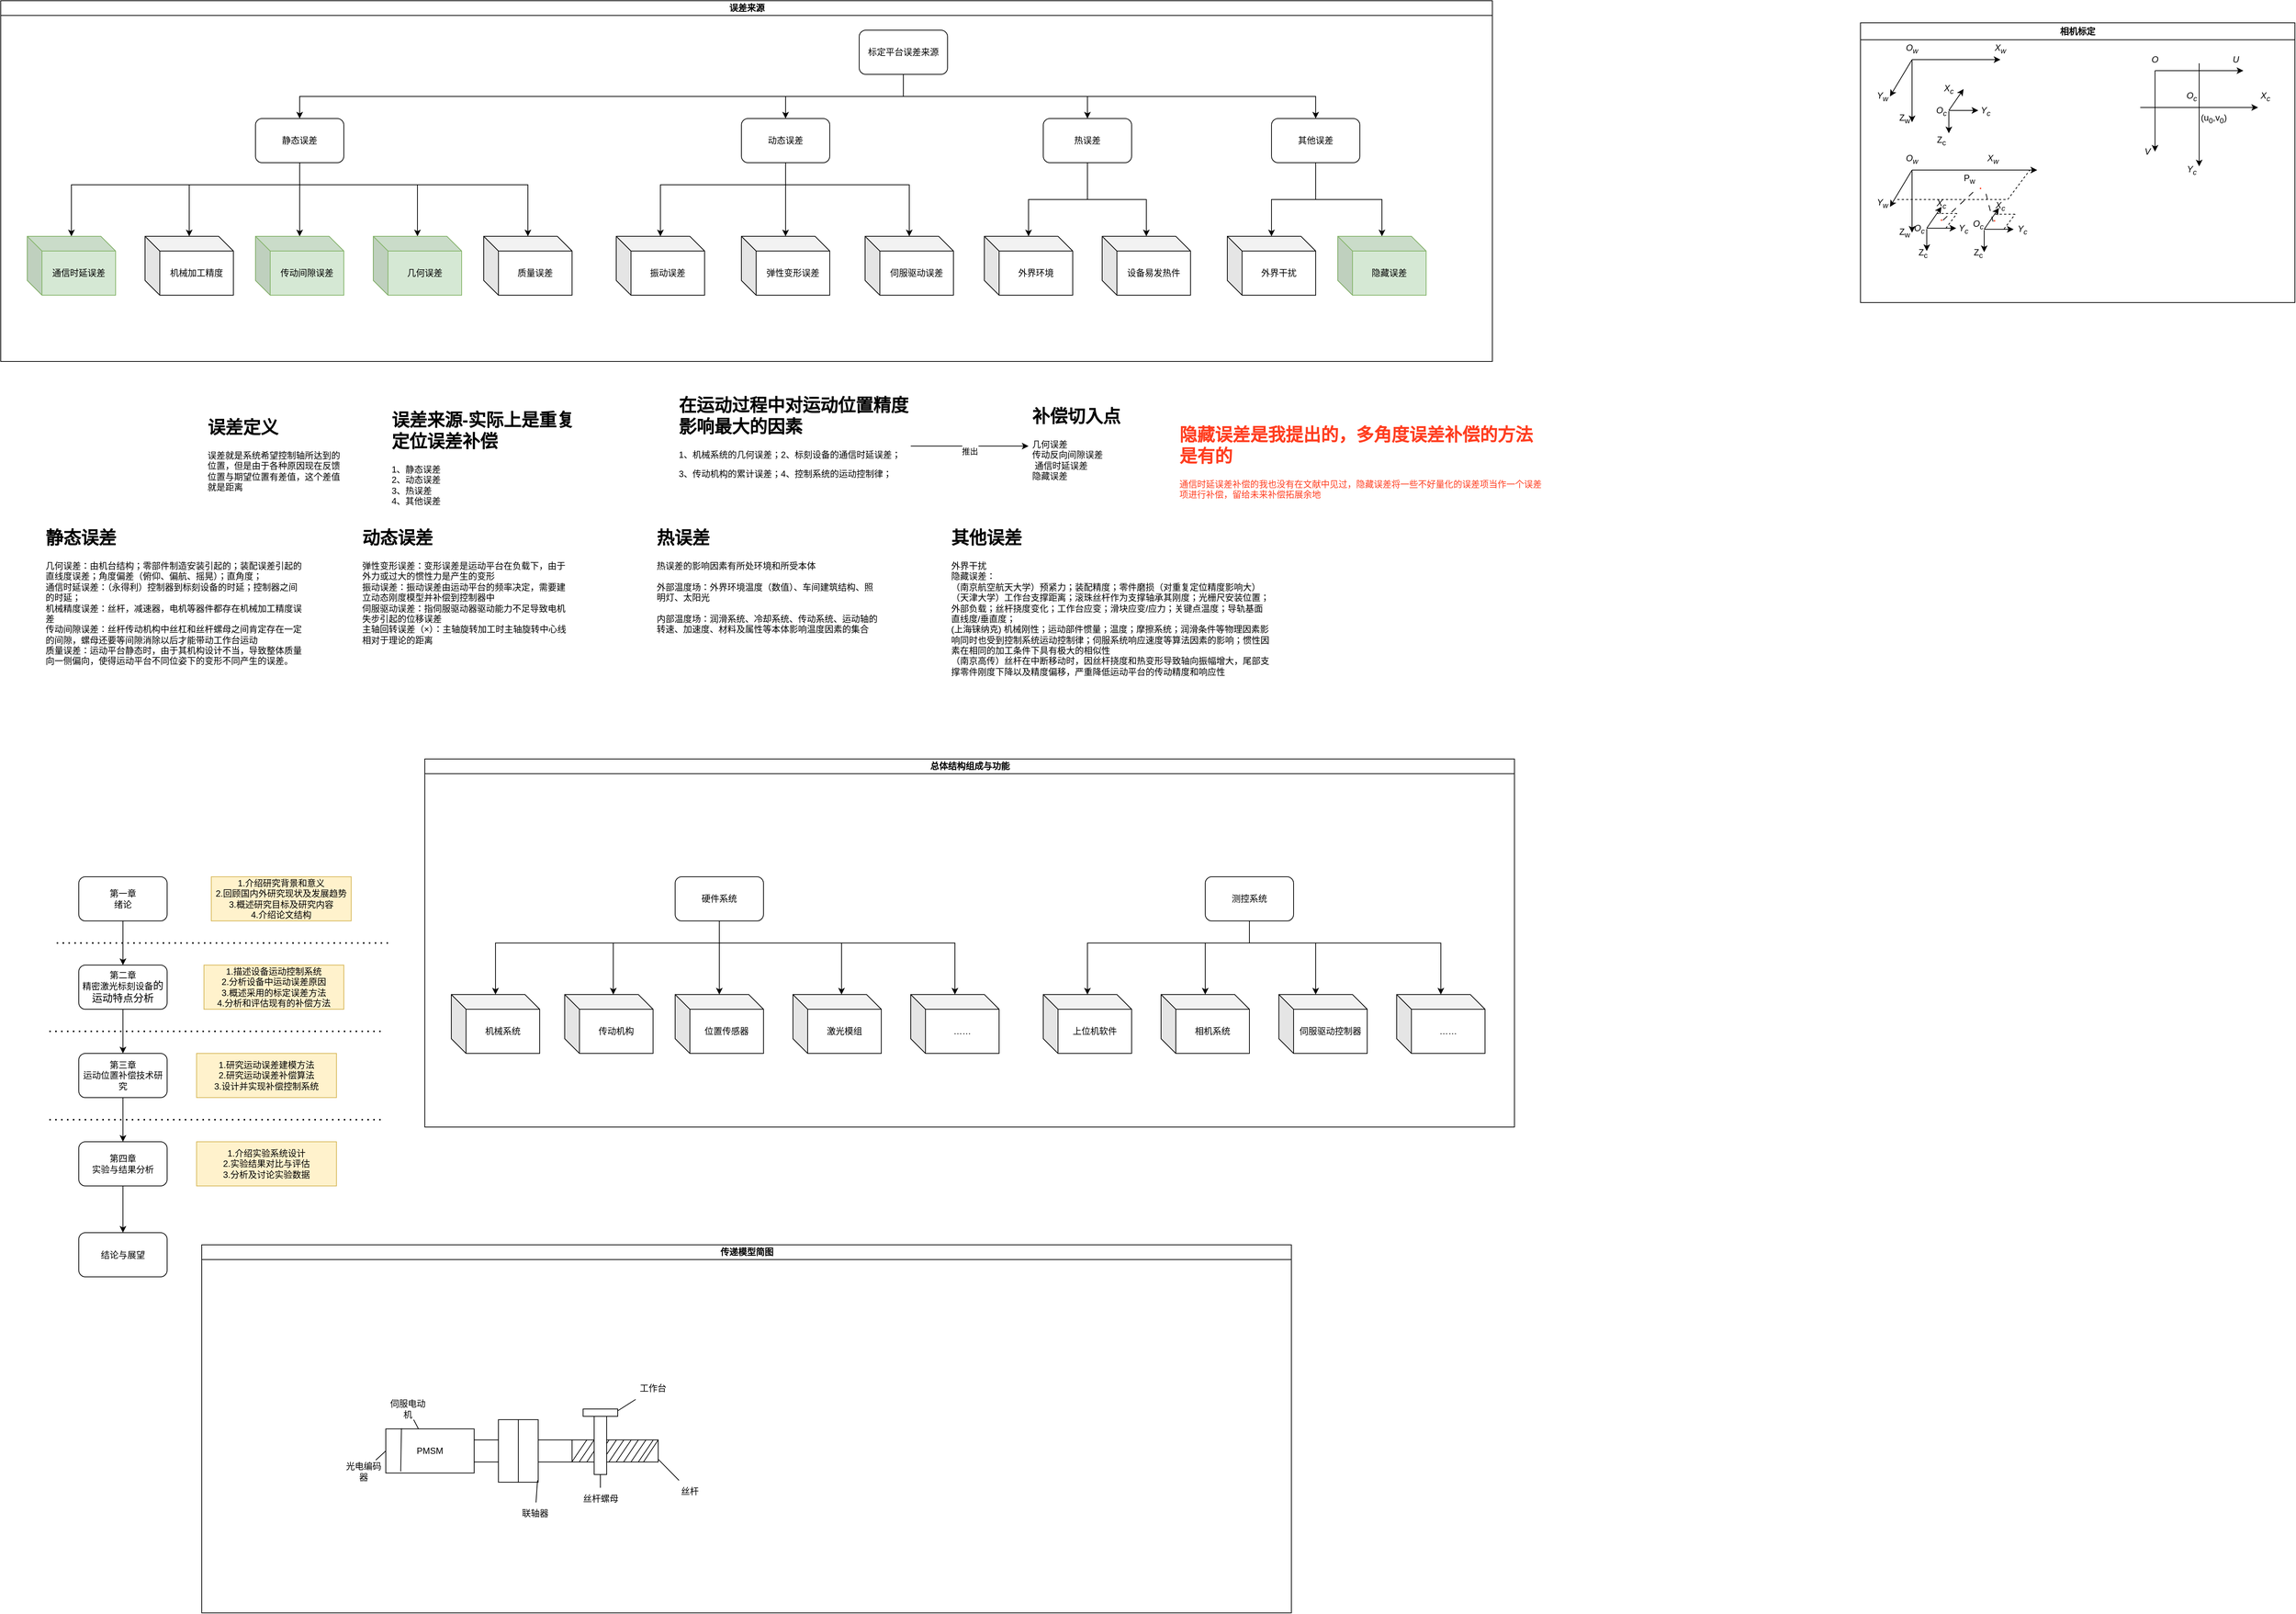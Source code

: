 <mxfile version="22.1.16" type="github">
  <diagram id="prtHgNgQTEPvFCAcTncT" name="Page-1">
    <mxGraphModel dx="695" dy="561" grid="1" gridSize="10" guides="1" tooltips="1" connect="1" arrows="1" fold="1" page="1" pageScale="1" pageWidth="827" pageHeight="1169" math="0" shadow="0">
      <root>
        <mxCell id="0" />
        <mxCell id="1" parent="0" />
        <mxCell id="dNxyNK7c78bLwvsdeMH5-11" value="误差来源" style="swimlane;html=1;startSize=20;horizontal=1;containerType=tree;glass=0;" parent="1" vertex="1">
          <mxGeometry x="34" y="50" width="2026" height="490" as="geometry" />
        </mxCell>
        <mxCell id="ux9FGk7YxiCrDKr7o1Dm-57" style="edgeStyle=orthogonalEdgeStyle;rounded=0;orthogonalLoop=1;jettySize=auto;html=1;" parent="dNxyNK7c78bLwvsdeMH5-11" source="ux9FGk7YxiCrDKr7o1Dm-8" target="ux9FGk7YxiCrDKr7o1Dm-9" edge="1">
          <mxGeometry relative="1" as="geometry">
            <Array as="points">
              <mxPoint x="1226" y="130" />
              <mxPoint x="406" y="130" />
            </Array>
          </mxGeometry>
        </mxCell>
        <mxCell id="ux9FGk7YxiCrDKr7o1Dm-58" style="edgeStyle=orthogonalEdgeStyle;rounded=0;orthogonalLoop=1;jettySize=auto;html=1;" parent="dNxyNK7c78bLwvsdeMH5-11" source="ux9FGk7YxiCrDKr7o1Dm-8" target="ux9FGk7YxiCrDKr7o1Dm-10" edge="1">
          <mxGeometry relative="1" as="geometry">
            <Array as="points">
              <mxPoint x="1226" y="130" />
              <mxPoint x="1066" y="130" />
            </Array>
          </mxGeometry>
        </mxCell>
        <mxCell id="ux9FGk7YxiCrDKr7o1Dm-59" style="edgeStyle=orthogonalEdgeStyle;rounded=0;orthogonalLoop=1;jettySize=auto;html=1;" parent="dNxyNK7c78bLwvsdeMH5-11" source="ux9FGk7YxiCrDKr7o1Dm-8" target="ux9FGk7YxiCrDKr7o1Dm-11" edge="1">
          <mxGeometry relative="1" as="geometry">
            <Array as="points">
              <mxPoint x="1226" y="130" />
              <mxPoint x="1476" y="130" />
            </Array>
          </mxGeometry>
        </mxCell>
        <mxCell id="ux9FGk7YxiCrDKr7o1Dm-60" style="edgeStyle=orthogonalEdgeStyle;rounded=0;orthogonalLoop=1;jettySize=auto;html=1;" parent="dNxyNK7c78bLwvsdeMH5-11" source="ux9FGk7YxiCrDKr7o1Dm-8" target="ux9FGk7YxiCrDKr7o1Dm-12" edge="1">
          <mxGeometry relative="1" as="geometry">
            <Array as="points">
              <mxPoint x="1226" y="130" />
              <mxPoint x="1786" y="130" />
            </Array>
          </mxGeometry>
        </mxCell>
        <mxCell id="ux9FGk7YxiCrDKr7o1Dm-8" value="标定平台误差来源" style="rounded=1;whiteSpace=wrap;html=1;" parent="dNxyNK7c78bLwvsdeMH5-11" vertex="1">
          <mxGeometry x="1166" y="40" width="120" height="60" as="geometry" />
        </mxCell>
        <mxCell id="ux9FGk7YxiCrDKr7o1Dm-45" style="edgeStyle=orthogonalEdgeStyle;rounded=0;orthogonalLoop=1;jettySize=auto;html=1;" parent="dNxyNK7c78bLwvsdeMH5-11" source="ux9FGk7YxiCrDKr7o1Dm-9" target="ux9FGk7YxiCrDKr7o1Dm-13" edge="1">
          <mxGeometry relative="1" as="geometry">
            <Array as="points">
              <mxPoint x="406" y="250" />
              <mxPoint x="96" y="250" />
            </Array>
          </mxGeometry>
        </mxCell>
        <mxCell id="ux9FGk7YxiCrDKr7o1Dm-46" style="edgeStyle=orthogonalEdgeStyle;rounded=0;orthogonalLoop=1;jettySize=auto;html=1;" parent="dNxyNK7c78bLwvsdeMH5-11" source="ux9FGk7YxiCrDKr7o1Dm-9" target="ux9FGk7YxiCrDKr7o1Dm-14" edge="1">
          <mxGeometry relative="1" as="geometry">
            <Array as="points">
              <mxPoint x="406" y="250" />
              <mxPoint x="256" y="250" />
            </Array>
          </mxGeometry>
        </mxCell>
        <mxCell id="ux9FGk7YxiCrDKr7o1Dm-47" style="edgeStyle=orthogonalEdgeStyle;rounded=0;orthogonalLoop=1;jettySize=auto;html=1;" parent="dNxyNK7c78bLwvsdeMH5-11" source="ux9FGk7YxiCrDKr7o1Dm-9" target="ux9FGk7YxiCrDKr7o1Dm-18" edge="1">
          <mxGeometry relative="1" as="geometry" />
        </mxCell>
        <mxCell id="ux9FGk7YxiCrDKr7o1Dm-48" style="edgeStyle=orthogonalEdgeStyle;rounded=0;orthogonalLoop=1;jettySize=auto;html=1;" parent="dNxyNK7c78bLwvsdeMH5-11" source="ux9FGk7YxiCrDKr7o1Dm-9" target="ux9FGk7YxiCrDKr7o1Dm-19" edge="1">
          <mxGeometry relative="1" as="geometry">
            <Array as="points">
              <mxPoint x="406" y="250" />
              <mxPoint x="566" y="250" />
            </Array>
          </mxGeometry>
        </mxCell>
        <mxCell id="ux9FGk7YxiCrDKr7o1Dm-49" style="edgeStyle=orthogonalEdgeStyle;rounded=0;orthogonalLoop=1;jettySize=auto;html=1;" parent="dNxyNK7c78bLwvsdeMH5-11" source="ux9FGk7YxiCrDKr7o1Dm-9" target="ux9FGk7YxiCrDKr7o1Dm-37" edge="1">
          <mxGeometry relative="1" as="geometry">
            <Array as="points">
              <mxPoint x="406" y="250" />
              <mxPoint x="716" y="250" />
            </Array>
          </mxGeometry>
        </mxCell>
        <mxCell id="ux9FGk7YxiCrDKr7o1Dm-9" value="&lt;span style=&quot;color: rgb(0, 0, 0); font-family: Helvetica; font-size: 12px; font-style: normal; font-variant-ligatures: normal; font-variant-caps: normal; font-weight: 400; letter-spacing: normal; orphans: 2; text-align: center; text-indent: 0px; text-transform: none; widows: 2; word-spacing: 0px; -webkit-text-stroke-width: 0px; background-color: rgb(251, 251, 251); text-decoration-thickness: initial; text-decoration-style: initial; text-decoration-color: initial; float: none; display: inline !important;&quot;&gt;静态误差&lt;/span&gt;" style="rounded=1;whiteSpace=wrap;html=1;" parent="dNxyNK7c78bLwvsdeMH5-11" vertex="1">
          <mxGeometry x="346" y="160" width="120" height="60" as="geometry" />
        </mxCell>
        <mxCell id="ux9FGk7YxiCrDKr7o1Dm-50" style="edgeStyle=orthogonalEdgeStyle;rounded=0;orthogonalLoop=1;jettySize=auto;html=1;" parent="dNxyNK7c78bLwvsdeMH5-11" source="ux9FGk7YxiCrDKr7o1Dm-10" target="ux9FGk7YxiCrDKr7o1Dm-38" edge="1">
          <mxGeometry relative="1" as="geometry">
            <Array as="points">
              <mxPoint x="1066" y="250" />
              <mxPoint x="896" y="250" />
            </Array>
          </mxGeometry>
        </mxCell>
        <mxCell id="ux9FGk7YxiCrDKr7o1Dm-51" style="edgeStyle=orthogonalEdgeStyle;rounded=0;orthogonalLoop=1;jettySize=auto;html=1;" parent="dNxyNK7c78bLwvsdeMH5-11" source="ux9FGk7YxiCrDKr7o1Dm-10" target="ux9FGk7YxiCrDKr7o1Dm-39" edge="1">
          <mxGeometry relative="1" as="geometry" />
        </mxCell>
        <mxCell id="ux9FGk7YxiCrDKr7o1Dm-52" style="edgeStyle=orthogonalEdgeStyle;rounded=0;orthogonalLoop=1;jettySize=auto;html=1;" parent="dNxyNK7c78bLwvsdeMH5-11" source="ux9FGk7YxiCrDKr7o1Dm-10" target="ux9FGk7YxiCrDKr7o1Dm-40" edge="1">
          <mxGeometry relative="1" as="geometry">
            <Array as="points">
              <mxPoint x="1066" y="250" />
              <mxPoint x="1234" y="250" />
            </Array>
          </mxGeometry>
        </mxCell>
        <mxCell id="ux9FGk7YxiCrDKr7o1Dm-10" value="动态误差" style="rounded=1;whiteSpace=wrap;html=1;" parent="dNxyNK7c78bLwvsdeMH5-11" vertex="1">
          <mxGeometry x="1006" y="160" width="120" height="60" as="geometry" />
        </mxCell>
        <mxCell id="ux9FGk7YxiCrDKr7o1Dm-53" style="edgeStyle=orthogonalEdgeStyle;rounded=0;orthogonalLoop=1;jettySize=auto;html=1;" parent="dNxyNK7c78bLwvsdeMH5-11" source="ux9FGk7YxiCrDKr7o1Dm-11" target="ux9FGk7YxiCrDKr7o1Dm-15" edge="1">
          <mxGeometry relative="1" as="geometry" />
        </mxCell>
        <mxCell id="ux9FGk7YxiCrDKr7o1Dm-54" style="edgeStyle=orthogonalEdgeStyle;rounded=0;orthogonalLoop=1;jettySize=auto;html=1;" parent="dNxyNK7c78bLwvsdeMH5-11" source="ux9FGk7YxiCrDKr7o1Dm-11" target="ux9FGk7YxiCrDKr7o1Dm-16" edge="1">
          <mxGeometry relative="1" as="geometry" />
        </mxCell>
        <mxCell id="ux9FGk7YxiCrDKr7o1Dm-11" value="热误差" style="rounded=1;whiteSpace=wrap;html=1;" parent="dNxyNK7c78bLwvsdeMH5-11" vertex="1">
          <mxGeometry x="1416" y="160" width="120" height="60" as="geometry" />
        </mxCell>
        <mxCell id="ux9FGk7YxiCrDKr7o1Dm-55" style="edgeStyle=orthogonalEdgeStyle;rounded=0;orthogonalLoop=1;jettySize=auto;html=1;" parent="dNxyNK7c78bLwvsdeMH5-11" source="ux9FGk7YxiCrDKr7o1Dm-12" target="ux9FGk7YxiCrDKr7o1Dm-21" edge="1">
          <mxGeometry relative="1" as="geometry" />
        </mxCell>
        <mxCell id="ux9FGk7YxiCrDKr7o1Dm-56" style="edgeStyle=orthogonalEdgeStyle;rounded=0;orthogonalLoop=1;jettySize=auto;html=1;" parent="dNxyNK7c78bLwvsdeMH5-11" source="ux9FGk7YxiCrDKr7o1Dm-12" target="ux9FGk7YxiCrDKr7o1Dm-35" edge="1">
          <mxGeometry relative="1" as="geometry" />
        </mxCell>
        <mxCell id="ux9FGk7YxiCrDKr7o1Dm-12" value="其他误差" style="rounded=1;whiteSpace=wrap;html=1;" parent="dNxyNK7c78bLwvsdeMH5-11" vertex="1">
          <mxGeometry x="1726" y="160" width="120" height="60" as="geometry" />
        </mxCell>
        <mxCell id="ux9FGk7YxiCrDKr7o1Dm-13" value="通信时延误差" style="shape=cube;whiteSpace=wrap;html=1;boundedLbl=1;backgroundOutline=1;darkOpacity=0.05;darkOpacity2=0.1;fillColor=#d5e8d4;strokeColor=#82b366;" parent="dNxyNK7c78bLwvsdeMH5-11" vertex="1">
          <mxGeometry x="36" y="320" width="120" height="80" as="geometry" />
        </mxCell>
        <mxCell id="ux9FGk7YxiCrDKr7o1Dm-14" value="机械加工精度" style="shape=cube;whiteSpace=wrap;html=1;boundedLbl=1;backgroundOutline=1;darkOpacity=0.05;darkOpacity2=0.1;" parent="dNxyNK7c78bLwvsdeMH5-11" vertex="1">
          <mxGeometry x="196" y="320" width="120" height="80" as="geometry" />
        </mxCell>
        <mxCell id="ux9FGk7YxiCrDKr7o1Dm-15" value="外界环境" style="shape=cube;whiteSpace=wrap;html=1;boundedLbl=1;backgroundOutline=1;darkOpacity=0.05;darkOpacity2=0.1;" parent="dNxyNK7c78bLwvsdeMH5-11" vertex="1">
          <mxGeometry x="1336" y="320" width="120" height="80" as="geometry" />
        </mxCell>
        <mxCell id="ux9FGk7YxiCrDKr7o1Dm-16" value="设备易发热件" style="shape=cube;whiteSpace=wrap;html=1;boundedLbl=1;backgroundOutline=1;darkOpacity=0.05;darkOpacity2=0.1;" parent="dNxyNK7c78bLwvsdeMH5-11" vertex="1">
          <mxGeometry x="1496" y="320" width="120" height="80" as="geometry" />
        </mxCell>
        <mxCell id="ux9FGk7YxiCrDKr7o1Dm-18" value="传动间隙误差" style="shape=cube;whiteSpace=wrap;html=1;boundedLbl=1;backgroundOutline=1;darkOpacity=0.05;darkOpacity2=0.1;fillColor=#d5e8d4;strokeColor=#82b366;" parent="dNxyNK7c78bLwvsdeMH5-11" vertex="1">
          <mxGeometry x="346" y="320" width="120" height="80" as="geometry" />
        </mxCell>
        <mxCell id="ux9FGk7YxiCrDKr7o1Dm-19" value="几何误差" style="shape=cube;whiteSpace=wrap;html=1;boundedLbl=1;backgroundOutline=1;darkOpacity=0.05;darkOpacity2=0.1;fillColor=#d5e8d4;strokeColor=#82b366;" parent="dNxyNK7c78bLwvsdeMH5-11" vertex="1">
          <mxGeometry x="506" y="320" width="120" height="80" as="geometry" />
        </mxCell>
        <mxCell id="ux9FGk7YxiCrDKr7o1Dm-21" value="外界干扰" style="shape=cube;whiteSpace=wrap;html=1;boundedLbl=1;backgroundOutline=1;darkOpacity=0.05;darkOpacity2=0.1;" parent="dNxyNK7c78bLwvsdeMH5-11" vertex="1">
          <mxGeometry x="1666" y="320" width="120" height="80" as="geometry" />
        </mxCell>
        <mxCell id="ux9FGk7YxiCrDKr7o1Dm-35" value="隐藏误差" style="shape=cube;whiteSpace=wrap;html=1;boundedLbl=1;backgroundOutline=1;darkOpacity=0.05;darkOpacity2=0.1;fillColor=#d5e8d4;strokeColor=#82b366;" parent="dNxyNK7c78bLwvsdeMH5-11" vertex="1">
          <mxGeometry x="1816" y="320" width="120" height="80" as="geometry" />
        </mxCell>
        <mxCell id="ux9FGk7YxiCrDKr7o1Dm-37" value="质量误差" style="shape=cube;whiteSpace=wrap;html=1;boundedLbl=1;backgroundOutline=1;darkOpacity=0.05;darkOpacity2=0.1;" parent="dNxyNK7c78bLwvsdeMH5-11" vertex="1">
          <mxGeometry x="656" y="320" width="120" height="80" as="geometry" />
        </mxCell>
        <mxCell id="ux9FGk7YxiCrDKr7o1Dm-38" value="振动误差" style="shape=cube;whiteSpace=wrap;html=1;boundedLbl=1;backgroundOutline=1;darkOpacity=0.05;darkOpacity2=0.1;" parent="dNxyNK7c78bLwvsdeMH5-11" vertex="1">
          <mxGeometry x="836" y="320" width="120" height="80" as="geometry" />
        </mxCell>
        <mxCell id="ux9FGk7YxiCrDKr7o1Dm-39" value="弹性变形误差" style="shape=cube;whiteSpace=wrap;html=1;boundedLbl=1;backgroundOutline=1;darkOpacity=0.05;darkOpacity2=0.1;" parent="dNxyNK7c78bLwvsdeMH5-11" vertex="1">
          <mxGeometry x="1006" y="320" width="120" height="80" as="geometry" />
        </mxCell>
        <mxCell id="ux9FGk7YxiCrDKr7o1Dm-40" value="伺服驱动误差" style="shape=cube;whiteSpace=wrap;html=1;boundedLbl=1;backgroundOutline=1;darkOpacity=0.05;darkOpacity2=0.1;" parent="dNxyNK7c78bLwvsdeMH5-11" vertex="1">
          <mxGeometry x="1174" y="320" width="120" height="80" as="geometry" />
        </mxCell>
        <mxCell id="ux9FGk7YxiCrDKr7o1Dm-1" value="&lt;h1&gt;误差来源-实际上是重复定位误差补偿&lt;/h1&gt;&lt;div&gt;1、静态误差&lt;/div&gt;&lt;div&gt;2、动态误差&lt;/div&gt;&lt;div&gt;3、热误差&lt;/div&gt;&lt;div&gt;4、其他误差&lt;/div&gt;" style="text;html=1;strokeColor=none;fillColor=none;spacing=5;spacingTop=-20;whiteSpace=wrap;overflow=hidden;rounded=0;" parent="1" vertex="1">
          <mxGeometry x="560" y="600" width="270" height="230" as="geometry" />
        </mxCell>
        <mxCell id="ux9FGk7YxiCrDKr7o1Dm-17" value="&lt;h1&gt;热误差&lt;/h1&gt;&lt;div&gt;热误差的影响因素有所处环境和所受本体&lt;/div&gt;&lt;div&gt;&lt;br&gt;&lt;/div&gt;&lt;div&gt;外部温度场：外界环境温度（数值）、车间建筑结构、照明灯、太阳光&lt;/div&gt;&lt;div&gt;&lt;br&gt;&lt;/div&gt;&lt;div&gt;内部温度场：润滑系统、冷却系统、传动系统、运动轴的转速、加速度、材料及属性等本体影响温度因素的集合&lt;/div&gt;&lt;div&gt;&lt;br&gt;&lt;/div&gt;" style="text;html=1;strokeColor=none;fillColor=none;spacing=5;spacingTop=-20;whiteSpace=wrap;overflow=hidden;rounded=0;" parent="1" vertex="1">
          <mxGeometry x="920" y="760" width="310" height="240" as="geometry" />
        </mxCell>
        <mxCell id="ux9FGk7YxiCrDKr7o1Dm-20" value="&lt;h1&gt;静态误差&lt;/h1&gt;&lt;div&gt;&lt;font style=&quot;font-size: 12px;&quot;&gt;几何误差：由机台结构；零部件制造安装引起的；装配误差引起的直线度误差；角度偏差（俯仰、偏航、摇晃）；直角度；&lt;/font&gt;&lt;/div&gt;&lt;div&gt;&lt;font style=&quot;font-size: 12px;&quot;&gt;通信时延误差：（永得利）控制器到标刻设备的时延；控制器之间的时延；&lt;/font&gt;&lt;/div&gt;&lt;div&gt;&lt;div&gt;&lt;font style=&quot;font-size: 12px;&quot;&gt;机械精度误差：丝杆，减速器，&lt;span style=&quot;background-color: initial;&quot;&gt;电机等器件都存在机械加工精度误差&lt;/span&gt;&lt;/font&gt;&lt;/div&gt;&lt;/div&gt;&lt;div&gt;&lt;div&gt;&lt;font style=&quot;font-size: 12px;&quot;&gt;传动间隙误差：丝杆传动机构中丝&lt;span style=&quot;background-color: initial;&quot;&gt;杠和丝杆螺母之间肯定存在一定的间隙，&lt;/span&gt;螺母还要等间隙消除以后才能带动工作台运动&lt;/font&gt;&lt;/div&gt;&lt;/div&gt;&lt;div&gt;&lt;div&gt;&lt;font style=&quot;font-size: 12px;&quot;&gt;质量误差：运动平台静态时，由&lt;span style=&quot;background-color: initial;&quot;&gt;于其机构设计不当，导致整体质量向一侧偏向，使得运动平台不同位姿下的变形不同产生的误差。&lt;/span&gt;&lt;/font&gt;&lt;/div&gt;&lt;/div&gt;" style="text;html=1;strokeColor=none;fillColor=none;spacing=5;spacingTop=-20;whiteSpace=wrap;overflow=hidden;rounded=0;" parent="1" vertex="1">
          <mxGeometry x="90" y="760" width="360" height="270" as="geometry" />
        </mxCell>
        <mxCell id="ux9FGk7YxiCrDKr7o1Dm-36" value="&lt;h1&gt;其他误差&lt;/h1&gt;&lt;div&gt;外界干扰&lt;/div&gt;&lt;div&gt;隐藏误差：&lt;/div&gt;（南京航空航天大学）&lt;span style=&quot;background-color: initial;&quot;&gt;预紧力；装配精度；零&lt;/span&gt;件磨损（对重复定位精度影响大）&lt;br&gt;（天津大学）工作台支撑距离；滚珠丝杆作为支撑轴承其刚度；光栅尺安装位置；外部负载；丝杆挠度变化；工作台应变；滑块应变/应力；关键点温度；导轨基面直线度/垂直度；&lt;br&gt;(上海铼纳克) 机械刚性；运动部件惯量；温度；摩擦系统；润滑条件等物理因素影响同时也受到控制系统运动控制律；伺服系统响应速度等算法因素的影响；惯性因素在相同的加工条件下具有极大的相似性&lt;br&gt;（南京高传）丝杆在中断移动时，因丝杆挠度和热变形导致轴向振幅增大，尾部支撑零件刚度下降以及精度偏移，严重降低运动平台的传动精度和响应性" style="text;html=1;strokeColor=none;fillColor=none;spacing=5;spacingTop=-20;whiteSpace=wrap;overflow=hidden;rounded=0;" parent="1" vertex="1">
          <mxGeometry x="1320" y="760" width="440" height="240" as="geometry" />
        </mxCell>
        <mxCell id="ux9FGk7YxiCrDKr7o1Dm-42" value="&lt;h1&gt;动态误差&lt;/h1&gt;&lt;div&gt;&lt;font style=&quot;font-size: 12px;&quot;&gt;弹性变形误差：变形误差是运动平台在负载下，由于外力或过大的惯性&lt;span style=&quot;background-color: initial;&quot;&gt;力是产生的变形&lt;/span&gt;&lt;/font&gt;&lt;/div&gt;&lt;div&gt;&lt;font style=&quot;font-size: 12px;&quot;&gt;&lt;span style=&quot;background-color: initial;&quot;&gt;振动误差：&lt;/span&gt;振动误差由运动平台的频率决定，&lt;span style=&quot;background-color: initial;&quot;&gt;需要建立动态刚度模型并补偿到控制器中&lt;/span&gt;&lt;/font&gt;&lt;/div&gt;&lt;div&gt;&lt;div&gt;&lt;font style=&quot;font-size: 12px;&quot;&gt;伺服驱动误差：指伺服驱动器驱动能力不足导致电机失步引起的位移误差&lt;/font&gt;&lt;/div&gt;&lt;/div&gt;&lt;div&gt;&lt;font style=&quot;font-size: 12px;&quot;&gt;主轴回转误差（×）：主轴旋转加工时主轴旋转中心线相对于理论的距离&lt;/font&gt;&lt;/div&gt;" style="text;html=1;strokeColor=none;fillColor=none;spacing=5;spacingTop=-20;whiteSpace=wrap;overflow=hidden;rounded=0;" parent="1" vertex="1">
          <mxGeometry x="520" y="760" width="290" height="190" as="geometry" />
        </mxCell>
        <mxCell id="ux9FGk7YxiCrDKr7o1Dm-44" value="&lt;h1&gt;误差定义&lt;br&gt;&lt;/h1&gt;&lt;div&gt;误差就是系统希望控制轴所达到的位置，但是由于各种原因现在反馈位置与期望位置有差值，这个差值就是距离&lt;br&gt;&lt;/div&gt;" style="text;html=1;strokeColor=none;fillColor=none;spacing=5;spacingTop=-20;whiteSpace=wrap;overflow=hidden;rounded=0;" parent="1" vertex="1">
          <mxGeometry x="310" y="610" width="190" height="120" as="geometry" />
        </mxCell>
        <mxCell id="ux9FGk7YxiCrDKr7o1Dm-63" value="&lt;h1&gt;补偿切入点&lt;/h1&gt;&lt;div&gt;几何误差&lt;/div&gt;&lt;div&gt;传动反向间隙误差&lt;/div&gt;&lt;div&gt;&amp;nbsp;通信时延误差&lt;/div&gt;&lt;div&gt;隐藏误差&lt;/div&gt;" style="text;html=1;strokeColor=none;fillColor=none;spacing=5;spacingTop=-20;whiteSpace=wrap;overflow=hidden;rounded=0;" parent="1" vertex="1">
          <mxGeometry x="1430" y="595" width="190" height="120" as="geometry" />
        </mxCell>
        <mxCell id="ux9FGk7YxiCrDKr7o1Dm-65" value="&lt;br&gt;推出" style="edgeStyle=orthogonalEdgeStyle;rounded=0;orthogonalLoop=1;jettySize=auto;html=1;" parent="1" source="ux9FGk7YxiCrDKr7o1Dm-64" target="ux9FGk7YxiCrDKr7o1Dm-63" edge="1">
          <mxGeometry relative="1" as="geometry" />
        </mxCell>
        <mxCell id="ux9FGk7YxiCrDKr7o1Dm-64" value="&lt;h1&gt;在运动过程中对运动位置精度影响最大的因素&lt;/h1&gt;&lt;p&gt;1、机械系统的几何误差；2、标刻设备的通信时延误差；&lt;/p&gt;&lt;p&gt;3、传动机构的累计误差；4、控制系统的运动控制律；&lt;/p&gt;" style="text;html=1;strokeColor=none;fillColor=none;spacing=5;spacingTop=-20;whiteSpace=wrap;overflow=hidden;rounded=0;" parent="1" vertex="1">
          <mxGeometry x="950" y="580" width="320" height="150" as="geometry" />
        </mxCell>
        <mxCell id="ux9FGk7YxiCrDKr7o1Dm-66" value="&lt;h1&gt;&lt;font color=&quot;#ff3d1f&quot;&gt;隐藏误差是我提出的，多角度误差补偿的方法是有的&lt;/font&gt;&lt;/h1&gt;&lt;div&gt;&lt;font color=&quot;#ff3d1f&quot;&gt;通信时延误差补偿的我也没有在文献中见过，隐藏误差将一些不好量化的误差项当作一个误差项进行补偿，留给未来补偿拓展余地&lt;/font&gt;&lt;/div&gt;" style="text;html=1;strokeColor=none;fillColor=none;spacing=5;spacingTop=-20;whiteSpace=wrap;overflow=hidden;rounded=0;" parent="1" vertex="1">
          <mxGeometry x="1630" y="620" width="510" height="130" as="geometry" />
        </mxCell>
        <mxCell id="lxcbjtFvWMlM8hvbjrdO-10" value="" style="edgeStyle=orthogonalEdgeStyle;rounded=0;orthogonalLoop=1;jettySize=auto;html=1;" parent="1" source="lxcbjtFvWMlM8hvbjrdO-1" target="lxcbjtFvWMlM8hvbjrdO-2" edge="1">
          <mxGeometry relative="1" as="geometry" />
        </mxCell>
        <mxCell id="lxcbjtFvWMlM8hvbjrdO-1" value="第一章&lt;br&gt;绪论" style="rounded=1;whiteSpace=wrap;html=1;" parent="1" vertex="1">
          <mxGeometry x="140" y="1240" width="120" height="60" as="geometry" />
        </mxCell>
        <mxCell id="lxcbjtFvWMlM8hvbjrdO-11" value="" style="edgeStyle=orthogonalEdgeStyle;rounded=0;orthogonalLoop=1;jettySize=auto;html=1;" parent="1" source="lxcbjtFvWMlM8hvbjrdO-2" target="lxcbjtFvWMlM8hvbjrdO-3" edge="1">
          <mxGeometry relative="1" as="geometry" />
        </mxCell>
        <mxCell id="lxcbjtFvWMlM8hvbjrdO-2" value="第二章&lt;br&gt;&lt;font style=&quot;background-color: initial;&quot; face=&quot;宋体&quot;&gt;精密激光标刻设备&lt;/font&gt;&lt;span style=&quot;background-color: initial; font-family: 宋体; font-size: 10.5pt;&quot;&gt;的&lt;/span&gt;&lt;span style=&quot;background-color: initial; font-family: Calibri; font-size: 10.5pt;&quot;&gt;&lt;font face=&quot;宋体&quot;&gt;运动特点分析&lt;/font&gt;&lt;/span&gt;" style="rounded=1;whiteSpace=wrap;html=1;" parent="1" vertex="1">
          <mxGeometry x="140" y="1360" width="120" height="60" as="geometry" />
        </mxCell>
        <mxCell id="lxcbjtFvWMlM8hvbjrdO-12" value="" style="edgeStyle=orthogonalEdgeStyle;rounded=0;orthogonalLoop=1;jettySize=auto;html=1;" parent="1" source="lxcbjtFvWMlM8hvbjrdO-3" target="lxcbjtFvWMlM8hvbjrdO-4" edge="1">
          <mxGeometry relative="1" as="geometry" />
        </mxCell>
        <mxCell id="lxcbjtFvWMlM8hvbjrdO-3" value="第三章&lt;br&gt;&lt;span style=&quot;font-family: 宋体; background-color: initial;&quot;&gt;运动位置补偿技术研究&lt;/span&gt;" style="rounded=1;whiteSpace=wrap;html=1;" parent="1" vertex="1">
          <mxGeometry x="140" y="1480" width="120" height="60" as="geometry" />
        </mxCell>
        <mxCell id="lxcbjtFvWMlM8hvbjrdO-13" value="" style="edgeStyle=orthogonalEdgeStyle;rounded=0;orthogonalLoop=1;jettySize=auto;html=1;" parent="1" source="lxcbjtFvWMlM8hvbjrdO-4" target="lxcbjtFvWMlM8hvbjrdO-6" edge="1">
          <mxGeometry relative="1" as="geometry" />
        </mxCell>
        <mxCell id="lxcbjtFvWMlM8hvbjrdO-4" value="第四章&lt;br&gt;&lt;span style=&quot;font-family: 宋体; background-color: initial;&quot;&gt;实验与结果分析&lt;/span&gt;" style="rounded=1;whiteSpace=wrap;html=1;" parent="1" vertex="1">
          <mxGeometry x="140" y="1600" width="120" height="60" as="geometry" />
        </mxCell>
        <mxCell id="lxcbjtFvWMlM8hvbjrdO-5" value="1.介绍研究背景和意义&lt;br&gt;2.回顾国内外研究现状及发展趋势&lt;br&gt;3.概述研究目标及研究内容&lt;br&gt;4.介绍论文结构" style="rounded=0;whiteSpace=wrap;html=1;fillColor=#fff2cc;strokeColor=#d6b656;" parent="1" vertex="1">
          <mxGeometry x="320" y="1240" width="190" height="60" as="geometry" />
        </mxCell>
        <mxCell id="lxcbjtFvWMlM8hvbjrdO-6" value="结论与展望" style="rounded=1;whiteSpace=wrap;html=1;" parent="1" vertex="1">
          <mxGeometry x="140" y="1723.5" width="120" height="60" as="geometry" />
        </mxCell>
        <mxCell id="lxcbjtFvWMlM8hvbjrdO-7" value="" style="endArrow=none;dashed=1;html=1;dashPattern=1 3;strokeWidth=2;rounded=0;" parent="1" edge="1">
          <mxGeometry width="50" height="50" relative="1" as="geometry">
            <mxPoint x="110" y="1330" as="sourcePoint" />
            <mxPoint x="560" y="1330" as="targetPoint" />
          </mxGeometry>
        </mxCell>
        <mxCell id="lxcbjtFvWMlM8hvbjrdO-9" value="1.描述设备运动控制系统&lt;br&gt;2.分析设备中运动误差原因&lt;br&gt;3.概述采用的标定误差方法&lt;br&gt;4.分析和评估现有的补偿方法" style="rounded=0;whiteSpace=wrap;html=1;fillColor=#fff2cc;strokeColor=#d6b656;" parent="1" vertex="1">
          <mxGeometry x="310" y="1360" width="190" height="60" as="geometry" />
        </mxCell>
        <mxCell id="lxcbjtFvWMlM8hvbjrdO-14" value="" style="endArrow=none;dashed=1;html=1;dashPattern=1 3;strokeWidth=2;rounded=0;" parent="1" edge="1">
          <mxGeometry width="50" height="50" relative="1" as="geometry">
            <mxPoint x="100" y="1450" as="sourcePoint" />
            <mxPoint x="550" y="1450" as="targetPoint" />
          </mxGeometry>
        </mxCell>
        <mxCell id="lxcbjtFvWMlM8hvbjrdO-15" value="1.研究运动误差建模方法&lt;br&gt;2.研究运动误差补偿算法&lt;br&gt;3.设计并实现补偿控制系统" style="rounded=0;whiteSpace=wrap;html=1;fillColor=#fff2cc;strokeColor=#d6b656;" parent="1" vertex="1">
          <mxGeometry x="300" y="1480" width="190" height="60" as="geometry" />
        </mxCell>
        <mxCell id="lxcbjtFvWMlM8hvbjrdO-16" value="1.介绍实验系统设计&lt;br&gt;2.实验结果对比与评估&lt;br&gt;3.分析及讨论实验数据" style="rounded=0;whiteSpace=wrap;html=1;fillColor=#fff2cc;strokeColor=#d6b656;" parent="1" vertex="1">
          <mxGeometry x="300" y="1600" width="190" height="60" as="geometry" />
        </mxCell>
        <mxCell id="lxcbjtFvWMlM8hvbjrdO-17" value="" style="endArrow=none;dashed=1;html=1;dashPattern=1 3;strokeWidth=2;rounded=0;" parent="1" edge="1">
          <mxGeometry width="50" height="50" relative="1" as="geometry">
            <mxPoint x="100" y="1570" as="sourcePoint" />
            <mxPoint x="550" y="1570" as="targetPoint" />
          </mxGeometry>
        </mxCell>
        <mxCell id="N_bDEIIRH4Gd33UH70QZ-1" value="总体结构组成与功能" style="swimlane;html=1;startSize=20;horizontal=1;containerType=tree;glass=0;" parent="1" vertex="1">
          <mxGeometry x="610" y="1080" width="1480" height="500" as="geometry" />
        </mxCell>
        <mxCell id="N_bDEIIRH4Gd33UH70QZ-7" style="edgeStyle=orthogonalEdgeStyle;rounded=0;orthogonalLoop=1;jettySize=auto;html=1;" parent="N_bDEIIRH4Gd33UH70QZ-1" source="N_bDEIIRH4Gd33UH70QZ-12" target="N_bDEIIRH4Gd33UH70QZ-23" edge="1">
          <mxGeometry relative="1" as="geometry">
            <Array as="points">
              <mxPoint x="400" y="250" />
              <mxPoint x="96" y="250" />
            </Array>
          </mxGeometry>
        </mxCell>
        <mxCell id="N_bDEIIRH4Gd33UH70QZ-8" style="edgeStyle=orthogonalEdgeStyle;rounded=0;orthogonalLoop=1;jettySize=auto;html=1;" parent="N_bDEIIRH4Gd33UH70QZ-1" source="N_bDEIIRH4Gd33UH70QZ-12" target="N_bDEIIRH4Gd33UH70QZ-24" edge="1">
          <mxGeometry relative="1" as="geometry">
            <Array as="points">
              <mxPoint x="400" y="250" />
              <mxPoint x="256" y="250" />
            </Array>
          </mxGeometry>
        </mxCell>
        <mxCell id="N_bDEIIRH4Gd33UH70QZ-9" style="edgeStyle=orthogonalEdgeStyle;rounded=0;orthogonalLoop=1;jettySize=auto;html=1;" parent="N_bDEIIRH4Gd33UH70QZ-1" source="N_bDEIIRH4Gd33UH70QZ-12" target="N_bDEIIRH4Gd33UH70QZ-27" edge="1">
          <mxGeometry relative="1" as="geometry" />
        </mxCell>
        <mxCell id="N_bDEIIRH4Gd33UH70QZ-10" style="edgeStyle=orthogonalEdgeStyle;rounded=0;orthogonalLoop=1;jettySize=auto;html=1;" parent="N_bDEIIRH4Gd33UH70QZ-1" source="N_bDEIIRH4Gd33UH70QZ-12" target="N_bDEIIRH4Gd33UH70QZ-28" edge="1">
          <mxGeometry relative="1" as="geometry">
            <Array as="points">
              <mxPoint x="400" y="250" />
              <mxPoint x="566" y="250" />
            </Array>
          </mxGeometry>
        </mxCell>
        <mxCell id="N_bDEIIRH4Gd33UH70QZ-38" style="edgeStyle=orthogonalEdgeStyle;rounded=0;orthogonalLoop=1;jettySize=auto;html=1;" parent="N_bDEIIRH4Gd33UH70QZ-1" source="N_bDEIIRH4Gd33UH70QZ-12" target="N_bDEIIRH4Gd33UH70QZ-37" edge="1">
          <mxGeometry relative="1" as="geometry">
            <Array as="points">
              <mxPoint x="400" y="250" />
              <mxPoint x="720" y="250" />
            </Array>
          </mxGeometry>
        </mxCell>
        <mxCell id="N_bDEIIRH4Gd33UH70QZ-12" value="&lt;span style=&quot;color: rgb(0, 0, 0); font-family: Helvetica; font-size: 12px; font-style: normal; font-variant-ligatures: normal; font-variant-caps: normal; font-weight: 400; letter-spacing: normal; orphans: 2; text-align: center; text-indent: 0px; text-transform: none; widows: 2; word-spacing: 0px; -webkit-text-stroke-width: 0px; background-color: rgb(251, 251, 251); text-decoration-thickness: initial; text-decoration-style: initial; text-decoration-color: initial; float: none; display: inline !important;&quot;&gt;硬件系统&lt;/span&gt;" style="rounded=1;whiteSpace=wrap;html=1;" parent="N_bDEIIRH4Gd33UH70QZ-1" vertex="1">
          <mxGeometry x="340" y="160" width="120" height="60" as="geometry" />
        </mxCell>
        <mxCell id="N_bDEIIRH4Gd33UH70QZ-20" style="edgeStyle=orthogonalEdgeStyle;rounded=0;orthogonalLoop=1;jettySize=auto;html=1;" parent="N_bDEIIRH4Gd33UH70QZ-1" source="N_bDEIIRH4Gd33UH70QZ-22" target="N_bDEIIRH4Gd33UH70QZ-29" edge="1">
          <mxGeometry relative="1" as="geometry">
            <Array as="points">
              <mxPoint x="1120" y="250" />
              <mxPoint x="1060" y="250" />
            </Array>
          </mxGeometry>
        </mxCell>
        <mxCell id="N_bDEIIRH4Gd33UH70QZ-21" style="edgeStyle=orthogonalEdgeStyle;rounded=0;orthogonalLoop=1;jettySize=auto;html=1;" parent="N_bDEIIRH4Gd33UH70QZ-1" source="N_bDEIIRH4Gd33UH70QZ-22" target="N_bDEIIRH4Gd33UH70QZ-30" edge="1">
          <mxGeometry relative="1" as="geometry">
            <Array as="points">
              <mxPoint x="1120" y="250" />
              <mxPoint x="1210" y="250" />
            </Array>
          </mxGeometry>
        </mxCell>
        <mxCell id="N_bDEIIRH4Gd33UH70QZ-36" style="edgeStyle=orthogonalEdgeStyle;rounded=0;orthogonalLoop=1;jettySize=auto;html=1;" parent="N_bDEIIRH4Gd33UH70QZ-1" source="N_bDEIIRH4Gd33UH70QZ-22" target="N_bDEIIRH4Gd33UH70QZ-35" edge="1">
          <mxGeometry relative="1" as="geometry">
            <Array as="points">
              <mxPoint x="1120" y="250" />
              <mxPoint x="900" y="250" />
            </Array>
          </mxGeometry>
        </mxCell>
        <mxCell id="N_bDEIIRH4Gd33UH70QZ-40" style="edgeStyle=orthogonalEdgeStyle;rounded=0;orthogonalLoop=1;jettySize=auto;html=1;" parent="N_bDEIIRH4Gd33UH70QZ-1" source="N_bDEIIRH4Gd33UH70QZ-22" target="N_bDEIIRH4Gd33UH70QZ-39" edge="1">
          <mxGeometry relative="1" as="geometry">
            <Array as="points">
              <mxPoint x="1120" y="250" />
              <mxPoint x="1380" y="250" />
            </Array>
          </mxGeometry>
        </mxCell>
        <mxCell id="N_bDEIIRH4Gd33UH70QZ-22" value="测控系统" style="rounded=1;whiteSpace=wrap;html=1;" parent="N_bDEIIRH4Gd33UH70QZ-1" vertex="1">
          <mxGeometry x="1060" y="160" width="120" height="60" as="geometry" />
        </mxCell>
        <mxCell id="N_bDEIIRH4Gd33UH70QZ-23" value="机械系统" style="shape=cube;whiteSpace=wrap;html=1;boundedLbl=1;backgroundOutline=1;darkOpacity=0.05;darkOpacity2=0.1;" parent="N_bDEIIRH4Gd33UH70QZ-1" vertex="1">
          <mxGeometry x="36" y="320" width="120" height="80" as="geometry" />
        </mxCell>
        <mxCell id="N_bDEIIRH4Gd33UH70QZ-24" value="传动机构" style="shape=cube;whiteSpace=wrap;html=1;boundedLbl=1;backgroundOutline=1;darkOpacity=0.05;darkOpacity2=0.1;" parent="N_bDEIIRH4Gd33UH70QZ-1" vertex="1">
          <mxGeometry x="190" y="320" width="120" height="80" as="geometry" />
        </mxCell>
        <mxCell id="N_bDEIIRH4Gd33UH70QZ-27" value="位置传感器" style="shape=cube;whiteSpace=wrap;html=1;boundedLbl=1;backgroundOutline=1;darkOpacity=0.05;darkOpacity2=0.1;" parent="N_bDEIIRH4Gd33UH70QZ-1" vertex="1">
          <mxGeometry x="340" y="320" width="120" height="80" as="geometry" />
        </mxCell>
        <mxCell id="N_bDEIIRH4Gd33UH70QZ-28" value="激光模组" style="shape=cube;whiteSpace=wrap;html=1;boundedLbl=1;backgroundOutline=1;darkOpacity=0.05;darkOpacity2=0.1;" parent="N_bDEIIRH4Gd33UH70QZ-1" vertex="1">
          <mxGeometry x="500" y="320" width="120" height="80" as="geometry" />
        </mxCell>
        <mxCell id="N_bDEIIRH4Gd33UH70QZ-29" value="相机系统" style="shape=cube;whiteSpace=wrap;html=1;boundedLbl=1;backgroundOutline=1;darkOpacity=0.05;darkOpacity2=0.1;" parent="N_bDEIIRH4Gd33UH70QZ-1" vertex="1">
          <mxGeometry x="1000" y="320" width="120" height="80" as="geometry" />
        </mxCell>
        <mxCell id="N_bDEIIRH4Gd33UH70QZ-30" value="伺服驱动控制器" style="shape=cube;whiteSpace=wrap;html=1;boundedLbl=1;backgroundOutline=1;darkOpacity=0.05;darkOpacity2=0.1;" parent="N_bDEIIRH4Gd33UH70QZ-1" vertex="1">
          <mxGeometry x="1160" y="320" width="120" height="80" as="geometry" />
        </mxCell>
        <mxCell id="N_bDEIIRH4Gd33UH70QZ-35" value="上位机软件" style="shape=cube;whiteSpace=wrap;html=1;boundedLbl=1;backgroundOutline=1;darkOpacity=0.05;darkOpacity2=0.1;" parent="N_bDEIIRH4Gd33UH70QZ-1" vertex="1">
          <mxGeometry x="840" y="320" width="120" height="80" as="geometry" />
        </mxCell>
        <mxCell id="N_bDEIIRH4Gd33UH70QZ-37" value="……" style="shape=cube;whiteSpace=wrap;html=1;boundedLbl=1;backgroundOutline=1;darkOpacity=0.05;darkOpacity2=0.1;" parent="N_bDEIIRH4Gd33UH70QZ-1" vertex="1">
          <mxGeometry x="660" y="320" width="120" height="80" as="geometry" />
        </mxCell>
        <mxCell id="N_bDEIIRH4Gd33UH70QZ-39" value="……" style="shape=cube;whiteSpace=wrap;html=1;boundedLbl=1;backgroundOutline=1;darkOpacity=0.05;darkOpacity2=0.1;" parent="N_bDEIIRH4Gd33UH70QZ-1" vertex="1">
          <mxGeometry x="1320" y="320" width="120" height="80" as="geometry" />
        </mxCell>
        <mxCell id="N_bDEIIRH4Gd33UH70QZ-41" value="传递模型简图" style="swimlane;html=1;startSize=20;horizontal=1;containerType=tree;glass=0;" parent="1" vertex="1">
          <mxGeometry x="307" y="1740" width="1480" height="500" as="geometry" />
        </mxCell>
        <mxCell id="N_bDEIIRH4Gd33UH70QZ-62" value="" style="rounded=0;whiteSpace=wrap;html=1;" parent="N_bDEIIRH4Gd33UH70QZ-41" vertex="1">
          <mxGeometry x="250" y="250" width="120" height="60" as="geometry" />
        </mxCell>
        <mxCell id="N_bDEIIRH4Gd33UH70QZ-65" style="rounded=0;orthogonalLoop=1;jettySize=auto;html=1;endArrow=none;endFill=0;elbow=vertical;" parent="N_bDEIIRH4Gd33UH70QZ-41" source="N_bDEIIRH4Gd33UH70QZ-64" target="N_bDEIIRH4Gd33UH70QZ-62" edge="1">
          <mxGeometry relative="1" as="geometry" />
        </mxCell>
        <mxCell id="N_bDEIIRH4Gd33UH70QZ-64" value="伺服电动机" style="text;html=1;strokeColor=none;fillColor=none;align=center;verticalAlign=middle;whiteSpace=wrap;rounded=0;" parent="N_bDEIIRH4Gd33UH70QZ-41" vertex="1">
          <mxGeometry x="250" y="207.5" width="60" height="30" as="geometry" />
        </mxCell>
        <mxCell id="N_bDEIIRH4Gd33UH70QZ-76" style="rounded=0;orthogonalLoop=1;jettySize=auto;html=1;endArrow=none;endFill=0;entryX=0;entryY=0.5;entryDx=0;entryDy=0;" parent="N_bDEIIRH4Gd33UH70QZ-41" source="N_bDEIIRH4Gd33UH70QZ-68" target="N_bDEIIRH4Gd33UH70QZ-62" edge="1">
          <mxGeometry relative="1" as="geometry" />
        </mxCell>
        <mxCell id="N_bDEIIRH4Gd33UH70QZ-68" value="光电编码器" style="text;html=1;strokeColor=none;fillColor=none;align=center;verticalAlign=middle;whiteSpace=wrap;rounded=0;" parent="N_bDEIIRH4Gd33UH70QZ-41" vertex="1">
          <mxGeometry x="190" y="292.5" width="60" height="30" as="geometry" />
        </mxCell>
        <mxCell id="N_bDEIIRH4Gd33UH70QZ-69" value="PMSM" style="text;html=1;strokeColor=none;fillColor=none;align=center;verticalAlign=middle;whiteSpace=wrap;rounded=0;" parent="N_bDEIIRH4Gd33UH70QZ-41" vertex="1">
          <mxGeometry x="280" y="265" width="60" height="30" as="geometry" />
        </mxCell>
        <mxCell id="N_bDEIIRH4Gd33UH70QZ-70" value="" style="rounded=0;whiteSpace=wrap;html=1;" parent="N_bDEIIRH4Gd33UH70QZ-41" vertex="1">
          <mxGeometry x="370" y="265" width="40" height="30" as="geometry" />
        </mxCell>
        <mxCell id="N_bDEIIRH4Gd33UH70QZ-71" value="" style="rounded=0;whiteSpace=wrap;html=1;" parent="N_bDEIIRH4Gd33UH70QZ-41" vertex="1">
          <mxGeometry x="403" y="237.5" width="27" height="85" as="geometry" />
        </mxCell>
        <mxCell id="N_bDEIIRH4Gd33UH70QZ-72" value="" style="rounded=0;whiteSpace=wrap;html=1;" parent="N_bDEIIRH4Gd33UH70QZ-41" vertex="1">
          <mxGeometry x="430" y="237.5" width="27" height="85" as="geometry" />
        </mxCell>
        <mxCell id="N_bDEIIRH4Gd33UH70QZ-73" value="" style="rounded=0;whiteSpace=wrap;html=1;" parent="N_bDEIIRH4Gd33UH70QZ-41" vertex="1">
          <mxGeometry x="457" y="265" width="63" height="30" as="geometry" />
        </mxCell>
        <mxCell id="N_bDEIIRH4Gd33UH70QZ-77" value="" style="rounded=0;whiteSpace=wrap;html=1;" parent="N_bDEIIRH4Gd33UH70QZ-41" vertex="1">
          <mxGeometry x="503" y="265" width="117" height="30" as="geometry" />
        </mxCell>
        <mxCell id="N_bDEIIRH4Gd33UH70QZ-82" value="" style="endArrow=none;html=1;rounded=0;" parent="N_bDEIIRH4Gd33UH70QZ-41" edge="1">
          <mxGeometry width="50" height="50" relative="1" as="geometry">
            <mxPoint x="513" y="294.5" as="sourcePoint" />
            <mxPoint x="533" y="265" as="targetPoint" />
          </mxGeometry>
        </mxCell>
        <mxCell id="N_bDEIIRH4Gd33UH70QZ-83" value="" style="endArrow=none;html=1;rounded=0;" parent="N_bDEIIRH4Gd33UH70QZ-41" edge="1">
          <mxGeometry width="50" height="50" relative="1" as="geometry">
            <mxPoint x="523" y="295" as="sourcePoint" />
            <mxPoint x="543" y="265.5" as="targetPoint" />
          </mxGeometry>
        </mxCell>
        <mxCell id="N_bDEIIRH4Gd33UH70QZ-84" value="" style="endArrow=none;html=1;rounded=0;" parent="N_bDEIIRH4Gd33UH70QZ-41" edge="1">
          <mxGeometry width="50" height="50" relative="1" as="geometry">
            <mxPoint x="533" y="295" as="sourcePoint" />
            <mxPoint x="553" y="265.5" as="targetPoint" />
          </mxGeometry>
        </mxCell>
        <mxCell id="N_bDEIIRH4Gd33UH70QZ-86" value="" style="endArrow=none;html=1;rounded=0;" parent="N_bDEIIRH4Gd33UH70QZ-41" edge="1">
          <mxGeometry width="50" height="50" relative="1" as="geometry">
            <mxPoint x="543" y="295" as="sourcePoint" />
            <mxPoint x="563" y="265.5" as="targetPoint" />
          </mxGeometry>
        </mxCell>
        <mxCell id="N_bDEIIRH4Gd33UH70QZ-88" value="" style="endArrow=none;html=1;rounded=0;" parent="N_bDEIIRH4Gd33UH70QZ-41" edge="1">
          <mxGeometry width="50" height="50" relative="1" as="geometry">
            <mxPoint x="553" y="295" as="sourcePoint" />
            <mxPoint x="573" y="265.5" as="targetPoint" />
          </mxGeometry>
        </mxCell>
        <mxCell id="N_bDEIIRH4Gd33UH70QZ-89" value="" style="endArrow=none;html=1;rounded=0;" parent="N_bDEIIRH4Gd33UH70QZ-41" edge="1">
          <mxGeometry width="50" height="50" relative="1" as="geometry">
            <mxPoint x="563" y="295" as="sourcePoint" />
            <mxPoint x="583" y="265.5" as="targetPoint" />
          </mxGeometry>
        </mxCell>
        <mxCell id="N_bDEIIRH4Gd33UH70QZ-90" value="" style="endArrow=none;html=1;rounded=0;" parent="N_bDEIIRH4Gd33UH70QZ-41" edge="1">
          <mxGeometry width="50" height="50" relative="1" as="geometry">
            <mxPoint x="573" y="295" as="sourcePoint" />
            <mxPoint x="593" y="265" as="targetPoint" />
          </mxGeometry>
        </mxCell>
        <mxCell id="N_bDEIIRH4Gd33UH70QZ-91" value="" style="endArrow=none;html=1;rounded=0;" parent="N_bDEIIRH4Gd33UH70QZ-41" edge="1">
          <mxGeometry width="50" height="50" relative="1" as="geometry">
            <mxPoint x="583" y="295" as="sourcePoint" />
            <mxPoint x="603" y="265.5" as="targetPoint" />
          </mxGeometry>
        </mxCell>
        <mxCell id="N_bDEIIRH4Gd33UH70QZ-92" value="" style="endArrow=none;html=1;rounded=0;" parent="N_bDEIIRH4Gd33UH70QZ-41" edge="1">
          <mxGeometry width="50" height="50" relative="1" as="geometry">
            <mxPoint x="593" y="295" as="sourcePoint" />
            <mxPoint x="613" y="265.5" as="targetPoint" />
          </mxGeometry>
        </mxCell>
        <mxCell id="N_bDEIIRH4Gd33UH70QZ-93" value="" style="endArrow=none;html=1;rounded=0;jumpSize=6;endSize=3;startSize=3;" parent="N_bDEIIRH4Gd33UH70QZ-41" edge="1">
          <mxGeometry width="50" height="50" relative="1" as="geometry">
            <mxPoint x="600" y="295" as="sourcePoint" />
            <mxPoint x="620" y="265" as="targetPoint" />
          </mxGeometry>
        </mxCell>
        <mxCell id="N_bDEIIRH4Gd33UH70QZ-94" value="" style="endArrow=none;html=1;rounded=0;" parent="N_bDEIIRH4Gd33UH70QZ-41" edge="1">
          <mxGeometry width="50" height="50" relative="1" as="geometry">
            <mxPoint x="503" y="294.5" as="sourcePoint" />
            <mxPoint x="523" y="265" as="targetPoint" />
          </mxGeometry>
        </mxCell>
        <mxCell id="N_bDEIIRH4Gd33UH70QZ-99" value="" style="rounded=0;whiteSpace=wrap;html=1;" parent="N_bDEIIRH4Gd33UH70QZ-41" vertex="1">
          <mxGeometry x="533" y="233" width="17" height="79" as="geometry" />
        </mxCell>
        <mxCell id="N_bDEIIRH4Gd33UH70QZ-101" value="" style="rounded=0;whiteSpace=wrap;html=1;" parent="N_bDEIIRH4Gd33UH70QZ-41" vertex="1">
          <mxGeometry x="518" y="223" width="47" height="10" as="geometry" />
        </mxCell>
        <mxCell id="N_bDEIIRH4Gd33UH70QZ-102" value="联轴器" style="text;html=1;strokeColor=none;fillColor=none;align=center;verticalAlign=middle;whiteSpace=wrap;rounded=0;" parent="N_bDEIIRH4Gd33UH70QZ-41" vertex="1">
          <mxGeometry x="423" y="350" width="60" height="30" as="geometry" />
        </mxCell>
        <mxCell id="N_bDEIIRH4Gd33UH70QZ-107" style="rounded=0;orthogonalLoop=1;jettySize=auto;html=1;endArrow=none;endFill=0;" parent="N_bDEIIRH4Gd33UH70QZ-41" source="N_bDEIIRH4Gd33UH70QZ-103" target="N_bDEIIRH4Gd33UH70QZ-99" edge="1">
          <mxGeometry relative="1" as="geometry" />
        </mxCell>
        <mxCell id="N_bDEIIRH4Gd33UH70QZ-103" value="丝杆螺母" style="text;html=1;strokeColor=none;fillColor=none;align=center;verticalAlign=middle;whiteSpace=wrap;rounded=0;" parent="N_bDEIIRH4Gd33UH70QZ-41" vertex="1">
          <mxGeometry x="511.5" y="330" width="60" height="30" as="geometry" />
        </mxCell>
        <mxCell id="N_bDEIIRH4Gd33UH70QZ-110" style="rounded=0;orthogonalLoop=1;jettySize=auto;html=1;entryX=1;entryY=0.25;entryDx=0;entryDy=0;endArrow=none;endFill=0;" parent="N_bDEIIRH4Gd33UH70QZ-41" source="N_bDEIIRH4Gd33UH70QZ-104" target="N_bDEIIRH4Gd33UH70QZ-101" edge="1">
          <mxGeometry relative="1" as="geometry" />
        </mxCell>
        <mxCell id="N_bDEIIRH4Gd33UH70QZ-104" value="工作台" style="text;html=1;strokeColor=none;fillColor=none;align=center;verticalAlign=middle;whiteSpace=wrap;rounded=0;" parent="N_bDEIIRH4Gd33UH70QZ-41" vertex="1">
          <mxGeometry x="583" y="180" width="60" height="30" as="geometry" />
        </mxCell>
        <mxCell id="N_bDEIIRH4Gd33UH70QZ-105" value="丝杆" style="text;html=1;strokeColor=none;fillColor=none;align=center;verticalAlign=middle;whiteSpace=wrap;rounded=0;" parent="N_bDEIIRH4Gd33UH70QZ-41" vertex="1">
          <mxGeometry x="633" y="320" width="60" height="30" as="geometry" />
        </mxCell>
        <mxCell id="N_bDEIIRH4Gd33UH70QZ-106" style="rounded=0;orthogonalLoop=1;jettySize=auto;html=1;entryX=0.966;entryY=0.97;entryDx=0;entryDy=0;entryPerimeter=0;endArrow=none;endFill=0;" parent="N_bDEIIRH4Gd33UH70QZ-41" source="N_bDEIIRH4Gd33UH70QZ-102" target="N_bDEIIRH4Gd33UH70QZ-72" edge="1">
          <mxGeometry relative="1" as="geometry" />
        </mxCell>
        <mxCell id="N_bDEIIRH4Gd33UH70QZ-108" value="" style="endArrow=none;html=1;rounded=0;entryX=0.177;entryY=-0.012;entryDx=0;entryDy=0;entryPerimeter=0;exitX=0.169;exitY=0.965;exitDx=0;exitDy=0;exitPerimeter=0;" parent="N_bDEIIRH4Gd33UH70QZ-41" source="N_bDEIIRH4Gd33UH70QZ-62" target="N_bDEIIRH4Gd33UH70QZ-62" edge="1">
          <mxGeometry width="50" height="50" relative="1" as="geometry">
            <mxPoint x="263" y="410" as="sourcePoint" />
            <mxPoint x="313" y="360" as="targetPoint" />
          </mxGeometry>
        </mxCell>
        <mxCell id="N_bDEIIRH4Gd33UH70QZ-109" style="rounded=0;orthogonalLoop=1;jettySize=auto;html=1;entryX=1.001;entryY=0.882;entryDx=0;entryDy=0;entryPerimeter=0;endArrow=none;endFill=0;" parent="N_bDEIIRH4Gd33UH70QZ-41" source="N_bDEIIRH4Gd33UH70QZ-105" target="N_bDEIIRH4Gd33UH70QZ-77" edge="1">
          <mxGeometry relative="1" as="geometry" />
        </mxCell>
        <mxCell id="N_bDEIIRH4Gd33UH70QZ-112" value="相机标定" style="swimlane;whiteSpace=wrap;html=1;" parent="1" vertex="1">
          <mxGeometry x="2560" y="80" width="590" height="380" as="geometry" />
        </mxCell>
        <mxCell id="N_bDEIIRH4Gd33UH70QZ-111" value="" style="endArrow=classic;html=1;rounded=0;" parent="N_bDEIIRH4Gd33UH70QZ-112" edge="1">
          <mxGeometry width="50" height="50" relative="1" as="geometry">
            <mxPoint x="70" y="50" as="sourcePoint" />
            <mxPoint x="190" y="50" as="targetPoint" />
          </mxGeometry>
        </mxCell>
        <mxCell id="N_bDEIIRH4Gd33UH70QZ-113" value="" style="endArrow=classic;html=1;rounded=0;" parent="N_bDEIIRH4Gd33UH70QZ-112" edge="1">
          <mxGeometry width="50" height="50" relative="1" as="geometry">
            <mxPoint x="70" y="50" as="sourcePoint" />
            <mxPoint x="40" y="100" as="targetPoint" />
          </mxGeometry>
        </mxCell>
        <mxCell id="N_bDEIIRH4Gd33UH70QZ-114" value="" style="endArrow=classic;html=1;rounded=0;" parent="N_bDEIIRH4Gd33UH70QZ-112" edge="1">
          <mxGeometry width="50" height="50" relative="1" as="geometry">
            <mxPoint x="120" y="119" as="sourcePoint" />
            <mxPoint x="140" y="90" as="targetPoint" />
          </mxGeometry>
        </mxCell>
        <mxCell id="N_bDEIIRH4Gd33UH70QZ-115" value="" style="endArrow=classic;html=1;rounded=0;" parent="N_bDEIIRH4Gd33UH70QZ-112" edge="1">
          <mxGeometry width="50" height="50" relative="1" as="geometry">
            <mxPoint x="120" y="119" as="sourcePoint" />
            <mxPoint x="160" y="119" as="targetPoint" />
          </mxGeometry>
        </mxCell>
        <mxCell id="N_bDEIIRH4Gd33UH70QZ-116" value="" style="endArrow=classic;html=1;rounded=0;" parent="N_bDEIIRH4Gd33UH70QZ-112" edge="1">
          <mxGeometry width="50" height="50" relative="1" as="geometry">
            <mxPoint x="400" y="65" as="sourcePoint" />
            <mxPoint x="520" y="65" as="targetPoint" />
          </mxGeometry>
        </mxCell>
        <mxCell id="N_bDEIIRH4Gd33UH70QZ-117" value="&lt;p class=&quot;MsoNormal&quot;&gt;&lt;i&gt;O&lt;sub&gt;w&lt;/sub&gt;&lt;/i&gt;&lt;/p&gt;" style="text;html=1;strokeColor=none;fillColor=none;align=center;verticalAlign=middle;whiteSpace=wrap;rounded=0;" parent="N_bDEIIRH4Gd33UH70QZ-112" vertex="1">
          <mxGeometry x="40" y="20" width="60" height="30" as="geometry" />
        </mxCell>
        <mxCell id="N_bDEIIRH4Gd33UH70QZ-118" value="&lt;i&gt;X&lt;sub&gt;w&lt;/sub&gt;&lt;/i&gt;" style="text;html=1;strokeColor=none;fillColor=none;align=center;verticalAlign=middle;whiteSpace=wrap;rounded=0;" parent="N_bDEIIRH4Gd33UH70QZ-112" vertex="1">
          <mxGeometry x="160" y="20" width="60" height="30" as="geometry" />
        </mxCell>
        <mxCell id="N_bDEIIRH4Gd33UH70QZ-119" value="&lt;i&gt;Y&lt;sub&gt;w&lt;/sub&gt;&lt;/i&gt;" style="text;html=1;strokeColor=none;fillColor=none;align=center;verticalAlign=middle;whiteSpace=wrap;rounded=0;" parent="N_bDEIIRH4Gd33UH70QZ-112" vertex="1">
          <mxGeometry y="85" width="60" height="30" as="geometry" />
        </mxCell>
        <mxCell id="N_bDEIIRH4Gd33UH70QZ-120" value="&lt;i&gt;O&lt;sub&gt;c&lt;/sub&gt;&lt;/i&gt;" style="text;html=1;strokeColor=none;fillColor=none;align=center;verticalAlign=middle;whiteSpace=wrap;rounded=0;" parent="N_bDEIIRH4Gd33UH70QZ-112" vertex="1">
          <mxGeometry x="80" y="105" width="60" height="30" as="geometry" />
        </mxCell>
        <mxCell id="UYph2hk4oqG3fHB6Yhj8-1" value="" style="endArrow=classic;html=1;rounded=0;" edge="1" parent="N_bDEIIRH4Gd33UH70QZ-112">
          <mxGeometry width="50" height="50" relative="1" as="geometry">
            <mxPoint x="400" y="65" as="sourcePoint" />
            <mxPoint x="400" y="175" as="targetPoint" />
          </mxGeometry>
        </mxCell>
        <mxCell id="UYph2hk4oqG3fHB6Yhj8-2" value="&lt;i&gt;O&lt;/i&gt;" style="text;html=1;strokeColor=none;fillColor=none;align=center;verticalAlign=middle;whiteSpace=wrap;rounded=0;" vertex="1" parent="N_bDEIIRH4Gd33UH70QZ-112">
          <mxGeometry x="370" y="35" width="60" height="30" as="geometry" />
        </mxCell>
        <mxCell id="UYph2hk4oqG3fHB6Yhj8-3" value="&lt;i&gt;U&lt;/i&gt;" style="text;html=1;strokeColor=none;fillColor=none;align=center;verticalAlign=middle;whiteSpace=wrap;rounded=0;" vertex="1" parent="N_bDEIIRH4Gd33UH70QZ-112">
          <mxGeometry x="480" y="35" width="60" height="30" as="geometry" />
        </mxCell>
        <mxCell id="UYph2hk4oqG3fHB6Yhj8-4" value="&lt;i&gt;V&lt;/i&gt;" style="text;html=1;strokeColor=none;fillColor=none;align=center;verticalAlign=middle;whiteSpace=wrap;rounded=0;" vertex="1" parent="N_bDEIIRH4Gd33UH70QZ-112">
          <mxGeometry x="360" y="160" width="60" height="30" as="geometry" />
        </mxCell>
        <mxCell id="UYph2hk4oqG3fHB6Yhj8-5" value="" style="endArrow=classic;html=1;rounded=0;" edge="1" parent="N_bDEIIRH4Gd33UH70QZ-112">
          <mxGeometry width="50" height="50" relative="1" as="geometry">
            <mxPoint x="380" y="115" as="sourcePoint" />
            <mxPoint x="540" y="115" as="targetPoint" />
          </mxGeometry>
        </mxCell>
        <mxCell id="UYph2hk4oqG3fHB6Yhj8-6" value="" style="endArrow=classic;html=1;rounded=0;" edge="1" parent="N_bDEIIRH4Gd33UH70QZ-112">
          <mxGeometry width="50" height="50" relative="1" as="geometry">
            <mxPoint x="460" y="55" as="sourcePoint" />
            <mxPoint x="460" y="195" as="targetPoint" />
          </mxGeometry>
        </mxCell>
        <mxCell id="UYph2hk4oqG3fHB6Yhj8-7" value="&lt;i&gt;X&lt;sub&gt;c&lt;/sub&gt;&lt;/i&gt;" style="text;html=1;strokeColor=none;fillColor=none;align=center;verticalAlign=middle;whiteSpace=wrap;rounded=0;" vertex="1" parent="N_bDEIIRH4Gd33UH70QZ-112">
          <mxGeometry x="520" y="85" width="60" height="30" as="geometry" />
        </mxCell>
        <mxCell id="UYph2hk4oqG3fHB6Yhj8-8" value="&lt;i&gt;Y&lt;sub&gt;c&lt;/sub&gt;&lt;/i&gt;" style="text;html=1;strokeColor=none;fillColor=none;align=center;verticalAlign=middle;whiteSpace=wrap;rounded=0;" vertex="1" parent="N_bDEIIRH4Gd33UH70QZ-112">
          <mxGeometry x="420" y="185" width="60" height="30" as="geometry" />
        </mxCell>
        <mxCell id="UYph2hk4oqG3fHB6Yhj8-9" value="&lt;i&gt;O&lt;sub&gt;c&lt;/sub&gt;&lt;/i&gt;" style="text;html=1;strokeColor=none;fillColor=none;align=center;verticalAlign=middle;whiteSpace=wrap;rounded=0;" vertex="1" parent="N_bDEIIRH4Gd33UH70QZ-112">
          <mxGeometry x="420" y="85" width="60" height="30" as="geometry" />
        </mxCell>
        <mxCell id="UYph2hk4oqG3fHB6Yhj8-10" value="(u&lt;sub&gt;0&lt;/sub&gt;,v&lt;sub&gt;0&lt;/sub&gt;)" style="text;html=1;strokeColor=none;fillColor=none;align=center;verticalAlign=middle;whiteSpace=wrap;rounded=0;" vertex="1" parent="N_bDEIIRH4Gd33UH70QZ-112">
          <mxGeometry x="450" y="115" width="60" height="30" as="geometry" />
        </mxCell>
        <mxCell id="UYph2hk4oqG3fHB6Yhj8-12" value="&lt;i&gt;Y&lt;sub&gt;c&lt;/sub&gt;&lt;/i&gt;" style="text;html=1;strokeColor=none;fillColor=none;align=center;verticalAlign=middle;whiteSpace=wrap;rounded=0;" vertex="1" parent="N_bDEIIRH4Gd33UH70QZ-112">
          <mxGeometry x="140" y="105" width="60" height="30" as="geometry" />
        </mxCell>
        <mxCell id="UYph2hk4oqG3fHB6Yhj8-13" value="&lt;i&gt;X&lt;sub&gt;c&lt;/sub&gt;&lt;/i&gt;" style="text;html=1;strokeColor=none;fillColor=none;align=center;verticalAlign=middle;whiteSpace=wrap;rounded=0;" vertex="1" parent="N_bDEIIRH4Gd33UH70QZ-112">
          <mxGeometry x="90" y="75" width="60" height="30" as="geometry" />
        </mxCell>
        <mxCell id="UYph2hk4oqG3fHB6Yhj8-14" value="" style="endArrow=classic;html=1;rounded=0;exitX=0.5;exitY=1;exitDx=0;exitDy=0;" edge="1" parent="N_bDEIIRH4Gd33UH70QZ-112" source="N_bDEIIRH4Gd33UH70QZ-117">
          <mxGeometry width="50" height="50" relative="1" as="geometry">
            <mxPoint x="70" y="185" as="sourcePoint" />
            <mxPoint x="70" y="135" as="targetPoint" />
          </mxGeometry>
        </mxCell>
        <mxCell id="UYph2hk4oqG3fHB6Yhj8-15" value="" style="endArrow=classic;html=1;rounded=0;" edge="1" parent="N_bDEIIRH4Gd33UH70QZ-112">
          <mxGeometry width="50" height="50" relative="1" as="geometry">
            <mxPoint x="120" y="120" as="sourcePoint" />
            <mxPoint x="120" y="150" as="targetPoint" />
          </mxGeometry>
        </mxCell>
        <mxCell id="UYph2hk4oqG3fHB6Yhj8-16" value="Z&lt;sub&gt;c&lt;/sub&gt;" style="text;html=1;strokeColor=none;fillColor=none;align=center;verticalAlign=middle;whiteSpace=wrap;rounded=0;" vertex="1" parent="N_bDEIIRH4Gd33UH70QZ-112">
          <mxGeometry x="80" y="145" width="60" height="30" as="geometry" />
        </mxCell>
        <mxCell id="UYph2hk4oqG3fHB6Yhj8-18" value="Z&lt;sub&gt;w&lt;/sub&gt;" style="text;html=1;strokeColor=none;fillColor=none;align=center;verticalAlign=middle;whiteSpace=wrap;rounded=0;" vertex="1" parent="N_bDEIIRH4Gd33UH70QZ-112">
          <mxGeometry x="30" y="115" width="60" height="30" as="geometry" />
        </mxCell>
        <mxCell id="UYph2hk4oqG3fHB6Yhj8-19" value="" style="endArrow=classic;html=1;rounded=0;" edge="1" parent="N_bDEIIRH4Gd33UH70QZ-112">
          <mxGeometry width="50" height="50" relative="1" as="geometry">
            <mxPoint x="70" y="200" as="sourcePoint" />
            <mxPoint x="240" y="200" as="targetPoint" />
          </mxGeometry>
        </mxCell>
        <mxCell id="UYph2hk4oqG3fHB6Yhj8-20" value="" style="endArrow=classic;html=1;rounded=0;" edge="1" parent="N_bDEIIRH4Gd33UH70QZ-112">
          <mxGeometry width="50" height="50" relative="1" as="geometry">
            <mxPoint x="70" y="200" as="sourcePoint" />
            <mxPoint x="40" y="250" as="targetPoint" />
          </mxGeometry>
        </mxCell>
        <mxCell id="UYph2hk4oqG3fHB6Yhj8-21" value="" style="endArrow=classic;html=1;rounded=0;" edge="1" parent="N_bDEIIRH4Gd33UH70QZ-112">
          <mxGeometry width="50" height="50" relative="1" as="geometry">
            <mxPoint x="90" y="279" as="sourcePoint" />
            <mxPoint x="110" y="250" as="targetPoint" />
          </mxGeometry>
        </mxCell>
        <mxCell id="UYph2hk4oqG3fHB6Yhj8-22" value="" style="endArrow=classic;html=1;rounded=0;" edge="1" parent="N_bDEIIRH4Gd33UH70QZ-112">
          <mxGeometry width="50" height="50" relative="1" as="geometry">
            <mxPoint x="90" y="279" as="sourcePoint" />
            <mxPoint x="130" y="279" as="targetPoint" />
          </mxGeometry>
        </mxCell>
        <mxCell id="UYph2hk4oqG3fHB6Yhj8-23" value="&lt;p class=&quot;MsoNormal&quot;&gt;&lt;i&gt;O&lt;sub&gt;w&lt;/sub&gt;&lt;/i&gt;&lt;/p&gt;" style="text;html=1;strokeColor=none;fillColor=none;align=center;verticalAlign=middle;whiteSpace=wrap;rounded=0;" vertex="1" parent="N_bDEIIRH4Gd33UH70QZ-112">
          <mxGeometry x="40" y="170" width="60" height="30" as="geometry" />
        </mxCell>
        <mxCell id="UYph2hk4oqG3fHB6Yhj8-24" value="&lt;i&gt;X&lt;sub&gt;w&lt;/sub&gt;&lt;/i&gt;" style="text;html=1;strokeColor=none;fillColor=none;align=center;verticalAlign=middle;whiteSpace=wrap;rounded=0;" vertex="1" parent="N_bDEIIRH4Gd33UH70QZ-112">
          <mxGeometry x="150" y="170" width="60" height="30" as="geometry" />
        </mxCell>
        <mxCell id="UYph2hk4oqG3fHB6Yhj8-25" value="&lt;i&gt;Y&lt;sub&gt;w&lt;/sub&gt;&lt;/i&gt;" style="text;html=1;strokeColor=none;fillColor=none;align=center;verticalAlign=middle;whiteSpace=wrap;rounded=0;" vertex="1" parent="N_bDEIIRH4Gd33UH70QZ-112">
          <mxGeometry y="230" width="60" height="30" as="geometry" />
        </mxCell>
        <mxCell id="UYph2hk4oqG3fHB6Yhj8-26" value="&lt;i&gt;O&lt;sub&gt;c&lt;/sub&gt;&lt;/i&gt;" style="text;html=1;strokeColor=none;fillColor=none;align=center;verticalAlign=middle;whiteSpace=wrap;rounded=0;" vertex="1" parent="N_bDEIIRH4Gd33UH70QZ-112">
          <mxGeometry x="70" y="272.5" width="20" height="15" as="geometry" />
        </mxCell>
        <mxCell id="UYph2hk4oqG3fHB6Yhj8-27" value="&lt;i&gt;Y&lt;sub&gt;c&lt;/sub&gt;&lt;/i&gt;" style="text;html=1;strokeColor=none;fillColor=none;align=center;verticalAlign=middle;whiteSpace=wrap;rounded=0;" vertex="1" parent="N_bDEIIRH4Gd33UH70QZ-112">
          <mxGeometry x="130" y="272.5" width="20" height="15" as="geometry" />
        </mxCell>
        <mxCell id="UYph2hk4oqG3fHB6Yhj8-28" value="&lt;i&gt;X&lt;sub&gt;c&lt;/sub&gt;&lt;/i&gt;" style="text;html=1;strokeColor=none;fillColor=none;align=center;verticalAlign=middle;whiteSpace=wrap;rounded=0;" vertex="1" parent="N_bDEIIRH4Gd33UH70QZ-112">
          <mxGeometry x="100" y="238.5" width="20" height="15" as="geometry" />
        </mxCell>
        <mxCell id="UYph2hk4oqG3fHB6Yhj8-29" value="" style="endArrow=classic;html=1;rounded=0;exitX=0.5;exitY=1;exitDx=0;exitDy=0;" edge="1" parent="N_bDEIIRH4Gd33UH70QZ-112" source="UYph2hk4oqG3fHB6Yhj8-23">
          <mxGeometry width="50" height="50" relative="1" as="geometry">
            <mxPoint x="70" y="335" as="sourcePoint" />
            <mxPoint x="70" y="285" as="targetPoint" />
          </mxGeometry>
        </mxCell>
        <mxCell id="UYph2hk4oqG3fHB6Yhj8-30" value="" style="endArrow=classic;html=1;rounded=0;" edge="1" parent="N_bDEIIRH4Gd33UH70QZ-112">
          <mxGeometry width="50" height="50" relative="1" as="geometry">
            <mxPoint x="90" y="280" as="sourcePoint" />
            <mxPoint x="90" y="310" as="targetPoint" />
          </mxGeometry>
        </mxCell>
        <mxCell id="UYph2hk4oqG3fHB6Yhj8-31" value="Z&lt;sub&gt;c&lt;/sub&gt;" style="text;html=1;strokeColor=none;fillColor=none;align=center;verticalAlign=middle;whiteSpace=wrap;rounded=0;" vertex="1" parent="N_bDEIIRH4Gd33UH70QZ-112">
          <mxGeometry x="70" y="300.25" width="30" height="25" as="geometry" />
        </mxCell>
        <mxCell id="UYph2hk4oqG3fHB6Yhj8-32" value="Z&lt;sub&gt;w&lt;/sub&gt;" style="text;html=1;strokeColor=none;fillColor=none;align=center;verticalAlign=middle;whiteSpace=wrap;rounded=0;" vertex="1" parent="N_bDEIIRH4Gd33UH70QZ-112">
          <mxGeometry x="50" y="275" width="20" height="20" as="geometry" />
        </mxCell>
        <mxCell id="UYph2hk4oqG3fHB6Yhj8-35" value="" style="endArrow=classic;html=1;rounded=0;" edge="1" parent="N_bDEIIRH4Gd33UH70QZ-112">
          <mxGeometry width="50" height="50" relative="1" as="geometry">
            <mxPoint x="168" y="280.5" as="sourcePoint" />
            <mxPoint x="188" y="251.5" as="targetPoint" />
          </mxGeometry>
        </mxCell>
        <mxCell id="UYph2hk4oqG3fHB6Yhj8-36" value="" style="endArrow=classic;html=1;rounded=0;" edge="1" parent="N_bDEIIRH4Gd33UH70QZ-112">
          <mxGeometry width="50" height="50" relative="1" as="geometry">
            <mxPoint x="168" y="280.5" as="sourcePoint" />
            <mxPoint x="208" y="280.5" as="targetPoint" />
          </mxGeometry>
        </mxCell>
        <mxCell id="UYph2hk4oqG3fHB6Yhj8-37" value="&lt;i&gt;O&lt;sub&gt;c&lt;/sub&gt;&lt;/i&gt;" style="text;html=1;strokeColor=none;fillColor=none;align=center;verticalAlign=middle;whiteSpace=wrap;rounded=0;" vertex="1" parent="N_bDEIIRH4Gd33UH70QZ-112">
          <mxGeometry x="150" y="267.75" width="20" height="12.5" as="geometry" />
        </mxCell>
        <mxCell id="UYph2hk4oqG3fHB6Yhj8-38" value="&lt;i&gt;Y&lt;sub&gt;c&lt;/sub&gt;&lt;/i&gt;" style="text;html=1;strokeColor=none;fillColor=none;align=center;verticalAlign=middle;whiteSpace=wrap;rounded=0;" vertex="1" parent="N_bDEIIRH4Gd33UH70QZ-112">
          <mxGeometry x="210" y="275" width="20" height="12.5" as="geometry" />
        </mxCell>
        <mxCell id="UYph2hk4oqG3fHB6Yhj8-39" value="&lt;i&gt;X&lt;sub&gt;c&lt;/sub&gt;&lt;/i&gt;" style="text;html=1;strokeColor=none;fillColor=none;align=center;verticalAlign=middle;whiteSpace=wrap;rounded=0;" vertex="1" parent="N_bDEIIRH4Gd33UH70QZ-112">
          <mxGeometry x="180" y="237.5" width="20" height="22.5" as="geometry" />
        </mxCell>
        <mxCell id="UYph2hk4oqG3fHB6Yhj8-40" value="" style="endArrow=classic;html=1;rounded=0;" edge="1" parent="N_bDEIIRH4Gd33UH70QZ-112">
          <mxGeometry width="50" height="50" relative="1" as="geometry">
            <mxPoint x="168" y="281.5" as="sourcePoint" />
            <mxPoint x="168" y="311.5" as="targetPoint" />
          </mxGeometry>
        </mxCell>
        <mxCell id="UYph2hk4oqG3fHB6Yhj8-41" value="Z&lt;sub&gt;c&lt;/sub&gt;" style="text;html=1;strokeColor=none;fillColor=none;align=center;verticalAlign=middle;whiteSpace=wrap;rounded=0;" vertex="1" parent="N_bDEIIRH4Gd33UH70QZ-112">
          <mxGeometry x="150" y="306.5" width="20" height="12.5" as="geometry" />
        </mxCell>
        <mxCell id="UYph2hk4oqG3fHB6Yhj8-42" value="" style="endArrow=none;dashed=1;html=1;rounded=0;" edge="1" parent="N_bDEIIRH4Gd33UH70QZ-112">
          <mxGeometry width="50" height="50" relative="1" as="geometry">
            <mxPoint x="200" y="240" as="sourcePoint" />
            <mxPoint x="230" y="200" as="targetPoint" />
          </mxGeometry>
        </mxCell>
        <mxCell id="UYph2hk4oqG3fHB6Yhj8-43" value="" style="endArrow=none;dashed=1;html=1;rounded=0;" edge="1" parent="N_bDEIIRH4Gd33UH70QZ-112">
          <mxGeometry width="50" height="50" relative="1" as="geometry">
            <mxPoint x="50" y="240" as="sourcePoint" />
            <mxPoint x="200" y="240" as="targetPoint" />
          </mxGeometry>
        </mxCell>
        <mxCell id="UYph2hk4oqG3fHB6Yhj8-45" value="" style="endArrow=none;html=1;rounded=0;dashed=1;" edge="1" parent="N_bDEIIRH4Gd33UH70QZ-112">
          <mxGeometry width="50" height="50" relative="1" as="geometry">
            <mxPoint x="131" y="259" as="sourcePoint" />
            <mxPoint x="101" y="259" as="targetPoint" />
          </mxGeometry>
        </mxCell>
        <mxCell id="UYph2hk4oqG3fHB6Yhj8-46" value="" style="endArrow=none;dashed=1;html=1;rounded=0;" edge="1" parent="N_bDEIIRH4Gd33UH70QZ-112">
          <mxGeometry width="50" height="50" relative="1" as="geometry">
            <mxPoint x="116" y="279" as="sourcePoint" />
            <mxPoint x="131" y="259" as="targetPoint" />
          </mxGeometry>
        </mxCell>
        <mxCell id="UYph2hk4oqG3fHB6Yhj8-48" value="" style="endArrow=none;html=1;rounded=0;dashed=1;" edge="1" parent="N_bDEIIRH4Gd33UH70QZ-112">
          <mxGeometry width="50" height="50" relative="1" as="geometry">
            <mxPoint x="210" y="260" as="sourcePoint" />
            <mxPoint x="180" y="260" as="targetPoint" />
          </mxGeometry>
        </mxCell>
        <mxCell id="UYph2hk4oqG3fHB6Yhj8-49" value="" style="endArrow=none;dashed=1;html=1;rounded=0;" edge="1" parent="N_bDEIIRH4Gd33UH70QZ-112">
          <mxGeometry width="50" height="50" relative="1" as="geometry">
            <mxPoint x="195" y="280" as="sourcePoint" />
            <mxPoint x="210" y="260" as="targetPoint" />
          </mxGeometry>
        </mxCell>
        <mxCell id="UYph2hk4oqG3fHB6Yhj8-51" value="&lt;font color=&quot;#ff3d1f&quot; style=&quot;font-size: 18px;&quot;&gt;.&lt;/font&gt;" style="text;html=1;strokeColor=none;fillColor=none;align=center;verticalAlign=middle;whiteSpace=wrap;rounded=0;" vertex="1" parent="N_bDEIIRH4Gd33UH70QZ-112">
          <mxGeometry x="153" y="210" width="20" height="20" as="geometry" />
        </mxCell>
        <mxCell id="UYph2hk4oqG3fHB6Yhj8-52" value="P&lt;sub&gt;w&lt;/sub&gt;" style="text;html=1;strokeColor=none;fillColor=none;align=center;verticalAlign=middle;whiteSpace=wrap;rounded=0;" vertex="1" parent="N_bDEIIRH4Gd33UH70QZ-112">
          <mxGeometry x="133" y="200" width="30" height="23" as="geometry" />
        </mxCell>
        <mxCell id="UYph2hk4oqG3fHB6Yhj8-55" value="" style="endArrow=none;html=1;rounded=0;dashed=1;dashPattern=8 8;exitX=0;exitY=1;exitDx=0;exitDy=0;endFill=0;" edge="1" parent="N_bDEIIRH4Gd33UH70QZ-112" source="UYph2hk4oqG3fHB6Yhj8-51">
          <mxGeometry width="50" height="50" relative="1" as="geometry">
            <mxPoint x="250" y="270" as="sourcePoint" />
            <mxPoint x="110" y="270" as="targetPoint" />
          </mxGeometry>
        </mxCell>
        <mxCell id="UYph2hk4oqG3fHB6Yhj8-56" value="" style="endArrow=none;html=1;rounded=0;dashed=1;dashPattern=8 8;exitX=0.874;exitY=1.112;exitDx=0;exitDy=0;endFill=0;exitPerimeter=0;" edge="1" parent="N_bDEIIRH4Gd33UH70QZ-112" source="UYph2hk4oqG3fHB6Yhj8-51">
          <mxGeometry width="50" height="50" relative="1" as="geometry">
            <mxPoint x="160" y="230" as="sourcePoint" />
            <mxPoint x="180" y="270" as="targetPoint" />
          </mxGeometry>
        </mxCell>
        <mxCell id="UYph2hk4oqG3fHB6Yhj8-57" value="&lt;font color=&quot;#ff3d1f&quot; style=&quot;font-size: 18px;&quot;&gt;.&lt;/font&gt;" style="text;html=1;strokeColor=none;fillColor=none;align=center;verticalAlign=middle;whiteSpace=wrap;rounded=0;" vertex="1" parent="N_bDEIIRH4Gd33UH70QZ-112">
          <mxGeometry x="100" y="252.5" width="20" height="20" as="geometry" />
        </mxCell>
        <mxCell id="UYph2hk4oqG3fHB6Yhj8-58" value="&lt;font color=&quot;#ff3d1f&quot; style=&quot;font-size: 18px;&quot;&gt;.&lt;/font&gt;" style="text;html=1;strokeColor=none;fillColor=none;align=center;verticalAlign=middle;whiteSpace=wrap;rounded=0;" vertex="1" parent="N_bDEIIRH4Gd33UH70QZ-112">
          <mxGeometry x="172" y="253.5" width="20" height="20" as="geometry" />
        </mxCell>
      </root>
    </mxGraphModel>
  </diagram>
</mxfile>
